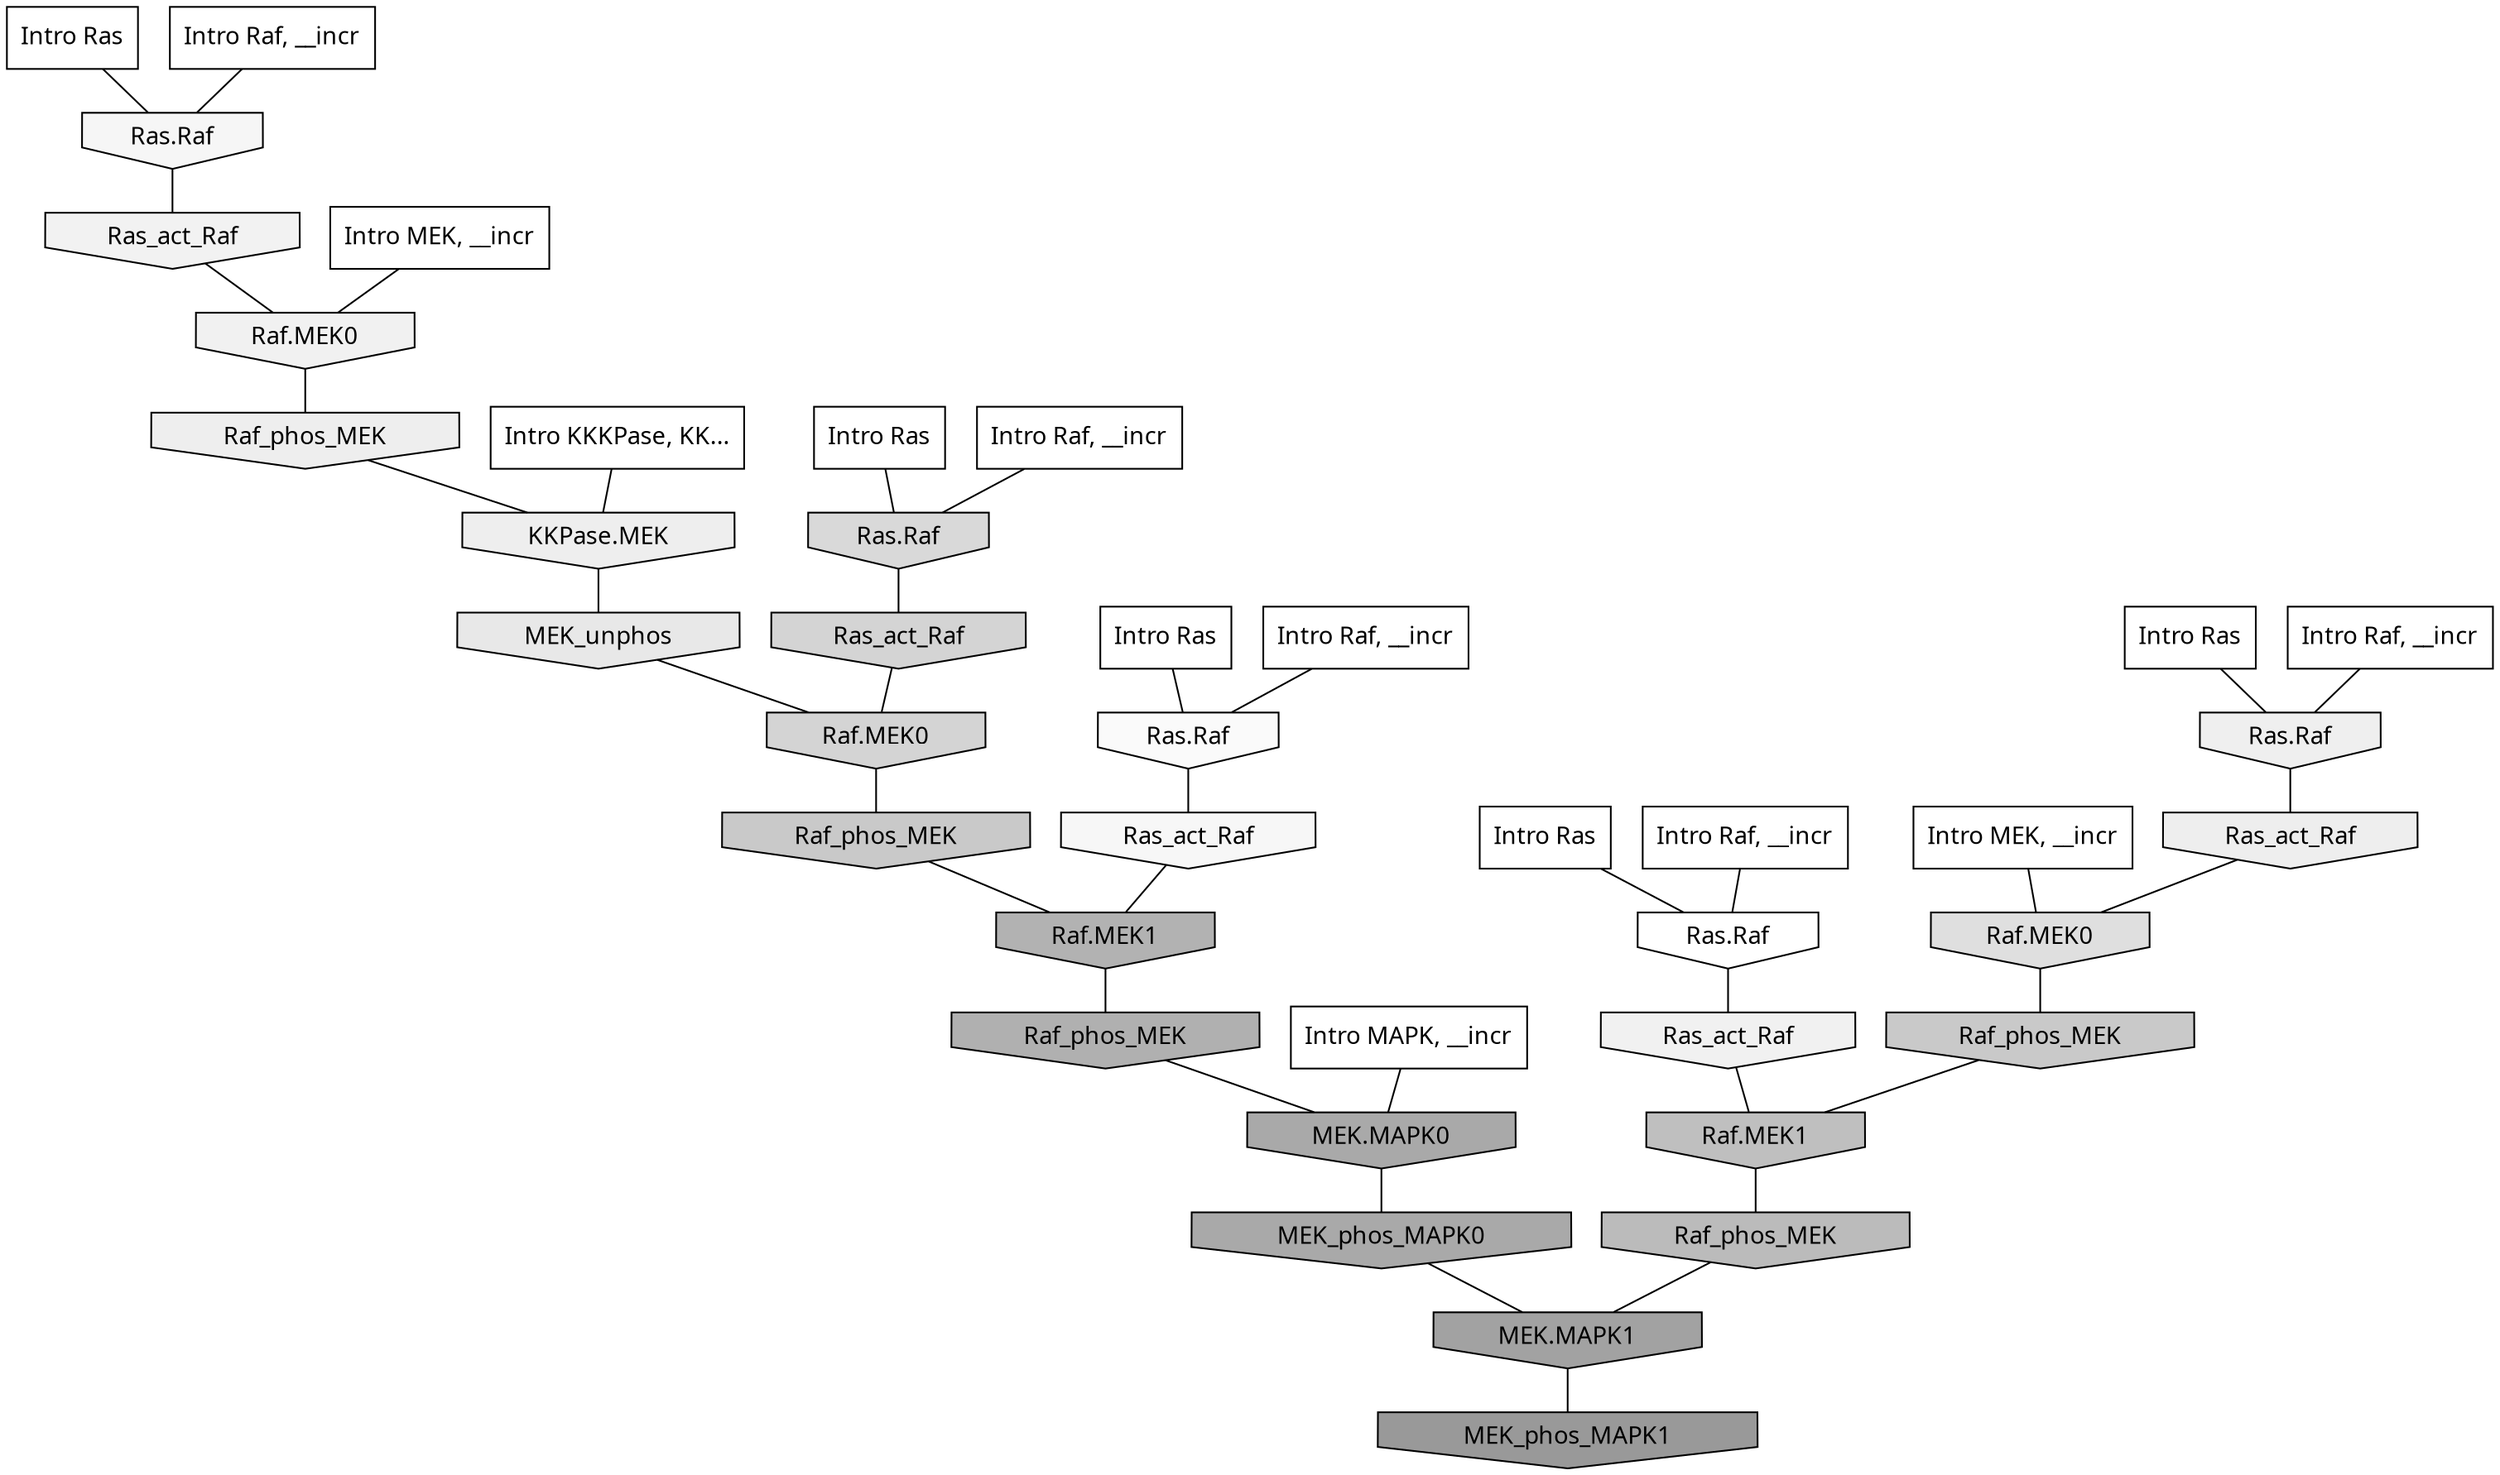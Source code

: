 digraph G{
  rankdir="TB";
  ranksep=0.30;
  node [fontname="CMU Serif"];
  edge [fontname="CMU Serif"];
  
  2 [label="Intro Ras", shape=rectangle, style=filled, fillcolor="0.000 0.000 1.000"]
  
  3 [label="Intro Ras", shape=rectangle, style=filled, fillcolor="0.000 0.000 1.000"]
  
  16 [label="Intro Ras", shape=rectangle, style=filled, fillcolor="0.000 0.000 1.000"]
  
  32 [label="Intro Ras", shape=rectangle, style=filled, fillcolor="0.000 0.000 1.000"]
  
  80 [label="Intro Ras", shape=rectangle, style=filled, fillcolor="0.000 0.000 1.000"]
  
  161 [label="Intro Raf, __incr", shape=rectangle, style=filled, fillcolor="0.000 0.000 1.000"]
  
  411 [label="Intro Raf, __incr", shape=rectangle, style=filled, fillcolor="0.000 0.000 1.000"]
  
  537 [label="Intro Raf, __incr", shape=rectangle, style=filled, fillcolor="0.000 0.000 1.000"]
  
  667 [label="Intro Raf, __incr", shape=rectangle, style=filled, fillcolor="0.000 0.000 1.000"]
  
  722 [label="Intro Raf, __incr", shape=rectangle, style=filled, fillcolor="0.000 0.000 1.000"]
  
  1347 [label="Intro MEK, __incr", shape=rectangle, style=filled, fillcolor="0.000 0.000 1.000"]
  
  1645 [label="Intro MEK, __incr", shape=rectangle, style=filled, fillcolor="0.000 0.000 1.000"]
  
  3037 [label="Intro MAPK, __incr", shape=rectangle, style=filled, fillcolor="0.000 0.000 1.000"]
  
  3177 [label="Intro KKKPase, KK...", shape=rectangle, style=filled, fillcolor="0.000 0.000 1.000"]
  
  3250 [label="Ras.Raf", shape=invhouse, style=filled, fillcolor="0.000 0.000 1.000"]
  
  3439 [label="Ras.Raf", shape=invhouse, style=filled, fillcolor="0.000 0.000 0.979"]
  
  3528 [label="Ras_act_Raf", shape=invhouse, style=filled, fillcolor="0.000 0.000 0.968"]
  
  3562 [label="Ras.Raf", shape=invhouse, style=filled, fillcolor="0.000 0.000 0.964"]
  
  3738 [label="Ras_act_Raf", shape=invhouse, style=filled, fillcolor="0.000 0.000 0.947"]
  
  3787 [label="Raf.MEK0", shape=invhouse, style=filled, fillcolor="0.000 0.000 0.944"]
  
  3809 [label="Ras_act_Raf", shape=invhouse, style=filled, fillcolor="0.000 0.000 0.942"]
  
  3946 [label="Ras.Raf", shape=invhouse, style=filled, fillcolor="0.000 0.000 0.934"]
  
  3976 [label="Ras_act_Raf", shape=invhouse, style=filled, fillcolor="0.000 0.000 0.933"]
  
  4011 [label="Raf_phos_MEK", shape=invhouse, style=filled, fillcolor="0.000 0.000 0.931"]
  
  4015 [label="KKPase.MEK", shape=invhouse, style=filled, fillcolor="0.000 0.000 0.931"]
  
  4308 [label="MEK_unphos", shape=invhouse, style=filled, fillcolor="0.000 0.000 0.910"]
  
  4958 [label="Raf.MEK0", shape=invhouse, style=filled, fillcolor="0.000 0.000 0.873"]
  
  5418 [label="Ras.Raf", shape=invhouse, style=filled, fillcolor="0.000 0.000 0.850"]
  
  5701 [label="Ras_act_Raf", shape=invhouse, style=filled, fillcolor="0.000 0.000 0.832"]
  
  5703 [label="Raf.MEK0", shape=invhouse, style=filled, fillcolor="0.000 0.000 0.832"]
  
  6732 [label="Raf_phos_MEK", shape=invhouse, style=filled, fillcolor="0.000 0.000 0.789"]
  
  6783 [label="Raf_phos_MEK", shape=invhouse, style=filled, fillcolor="0.000 0.000 0.787"]
  
  8156 [label="Raf.MEK1", shape=invhouse, style=filled, fillcolor="0.000 0.000 0.747"]
  
  8605 [label="Raf_phos_MEK", shape=invhouse, style=filled, fillcolor="0.000 0.000 0.734"]
  
  10291 [label="Raf.MEK1", shape=invhouse, style=filled, fillcolor="0.000 0.000 0.696"]
  
  10617 [label="Raf_phos_MEK", shape=invhouse, style=filled, fillcolor="0.000 0.000 0.689"]
  
  12173 [label="MEK.MAPK0", shape=invhouse, style=filled, fillcolor="0.000 0.000 0.663"]
  
  12200 [label="MEK_phos_MAPK0", shape=invhouse, style=filled, fillcolor="0.000 0.000 0.663"]
  
  13989 [label="MEK.MAPK1", shape=invhouse, style=filled, fillcolor="0.000 0.000 0.636"]
  
  16324 [label="MEK_phos_MAPK1", shape=invhouse, style=filled, fillcolor="0.000 0.000 0.600"]
  
  
  13989 -> 16324 [dir=none, color="0.000 0.000 0.000"] 
  12200 -> 13989 [dir=none, color="0.000 0.000 0.000"] 
  12173 -> 12200 [dir=none, color="0.000 0.000 0.000"] 
  10617 -> 12173 [dir=none, color="0.000 0.000 0.000"] 
  10291 -> 10617 [dir=none, color="0.000 0.000 0.000"] 
  8605 -> 13989 [dir=none, color="0.000 0.000 0.000"] 
  8156 -> 8605 [dir=none, color="0.000 0.000 0.000"] 
  6783 -> 10291 [dir=none, color="0.000 0.000 0.000"] 
  6732 -> 8156 [dir=none, color="0.000 0.000 0.000"] 
  5703 -> 6783 [dir=none, color="0.000 0.000 0.000"] 
  5701 -> 5703 [dir=none, color="0.000 0.000 0.000"] 
  5418 -> 5701 [dir=none, color="0.000 0.000 0.000"] 
  4958 -> 6732 [dir=none, color="0.000 0.000 0.000"] 
  4308 -> 5703 [dir=none, color="0.000 0.000 0.000"] 
  4015 -> 4308 [dir=none, color="0.000 0.000 0.000"] 
  4011 -> 4015 [dir=none, color="0.000 0.000 0.000"] 
  3976 -> 4958 [dir=none, color="0.000 0.000 0.000"] 
  3946 -> 3976 [dir=none, color="0.000 0.000 0.000"] 
  3809 -> 8156 [dir=none, color="0.000 0.000 0.000"] 
  3787 -> 4011 [dir=none, color="0.000 0.000 0.000"] 
  3738 -> 3787 [dir=none, color="0.000 0.000 0.000"] 
  3562 -> 3738 [dir=none, color="0.000 0.000 0.000"] 
  3528 -> 10291 [dir=none, color="0.000 0.000 0.000"] 
  3439 -> 3528 [dir=none, color="0.000 0.000 0.000"] 
  3250 -> 3809 [dir=none, color="0.000 0.000 0.000"] 
  3177 -> 4015 [dir=none, color="0.000 0.000 0.000"] 
  3037 -> 12173 [dir=none, color="0.000 0.000 0.000"] 
  1645 -> 3787 [dir=none, color="0.000 0.000 0.000"] 
  1347 -> 4958 [dir=none, color="0.000 0.000 0.000"] 
  722 -> 3946 [dir=none, color="0.000 0.000 0.000"] 
  667 -> 5418 [dir=none, color="0.000 0.000 0.000"] 
  537 -> 3439 [dir=none, color="0.000 0.000 0.000"] 
  411 -> 3562 [dir=none, color="0.000 0.000 0.000"] 
  161 -> 3250 [dir=none, color="0.000 0.000 0.000"] 
  80 -> 3250 [dir=none, color="0.000 0.000 0.000"] 
  32 -> 5418 [dir=none, color="0.000 0.000 0.000"] 
  16 -> 3439 [dir=none, color="0.000 0.000 0.000"] 
  3 -> 3946 [dir=none, color="0.000 0.000 0.000"] 
  2 -> 3562 [dir=none, color="0.000 0.000 0.000"] 
  
  }
